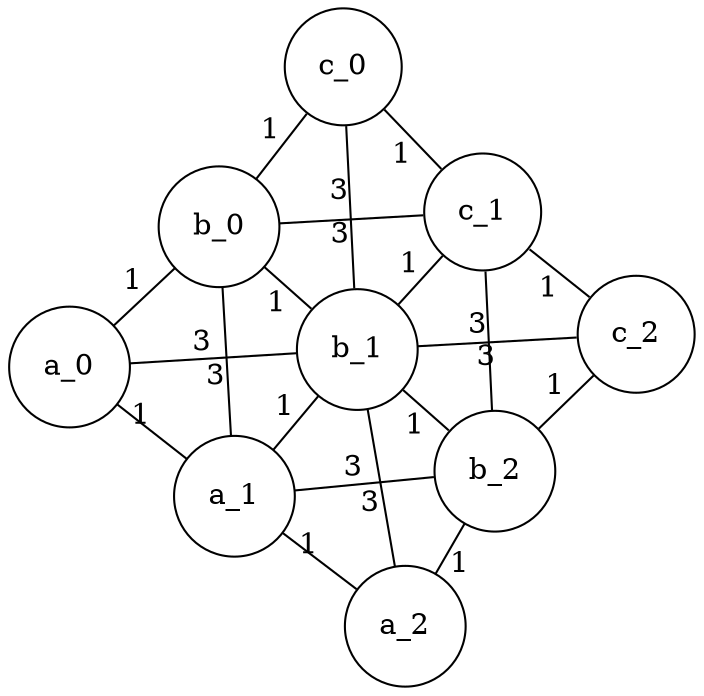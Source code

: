 graph G {layout=fdp;dist=10.0;node [shape=circle, width=0.1];a_0 -- a_1 [label="1"]
a_0 -- b_0 [label="1"]
a_0 -- b_1 [label="3"]
b_0 -- b_1 [label="1"]
b_0 -- c_0 [label="1"]
b_0 -- c_1 [label="3"]
b_0 -- a_1 [label="3"]
c_0 -- c_1 [label="1"]
c_0 -- b_1 [label="3"]
a_1 -- a_2 [label="1"]
a_1 -- b_1 [label="1"]
a_1 -- b_2 [label="3"]
b_1 -- b_2 [label="1"]
b_1 -- c_1 [label="1"]
b_1 -- c_2 [label="3"]
b_1 -- a_2 [label="3"]
c_1 -- c_2 [label="1"]
c_1 -- b_2 [label="3"]
a_2 -- b_2 [label="1"]
b_2 -- c_2 [label="1"]
}